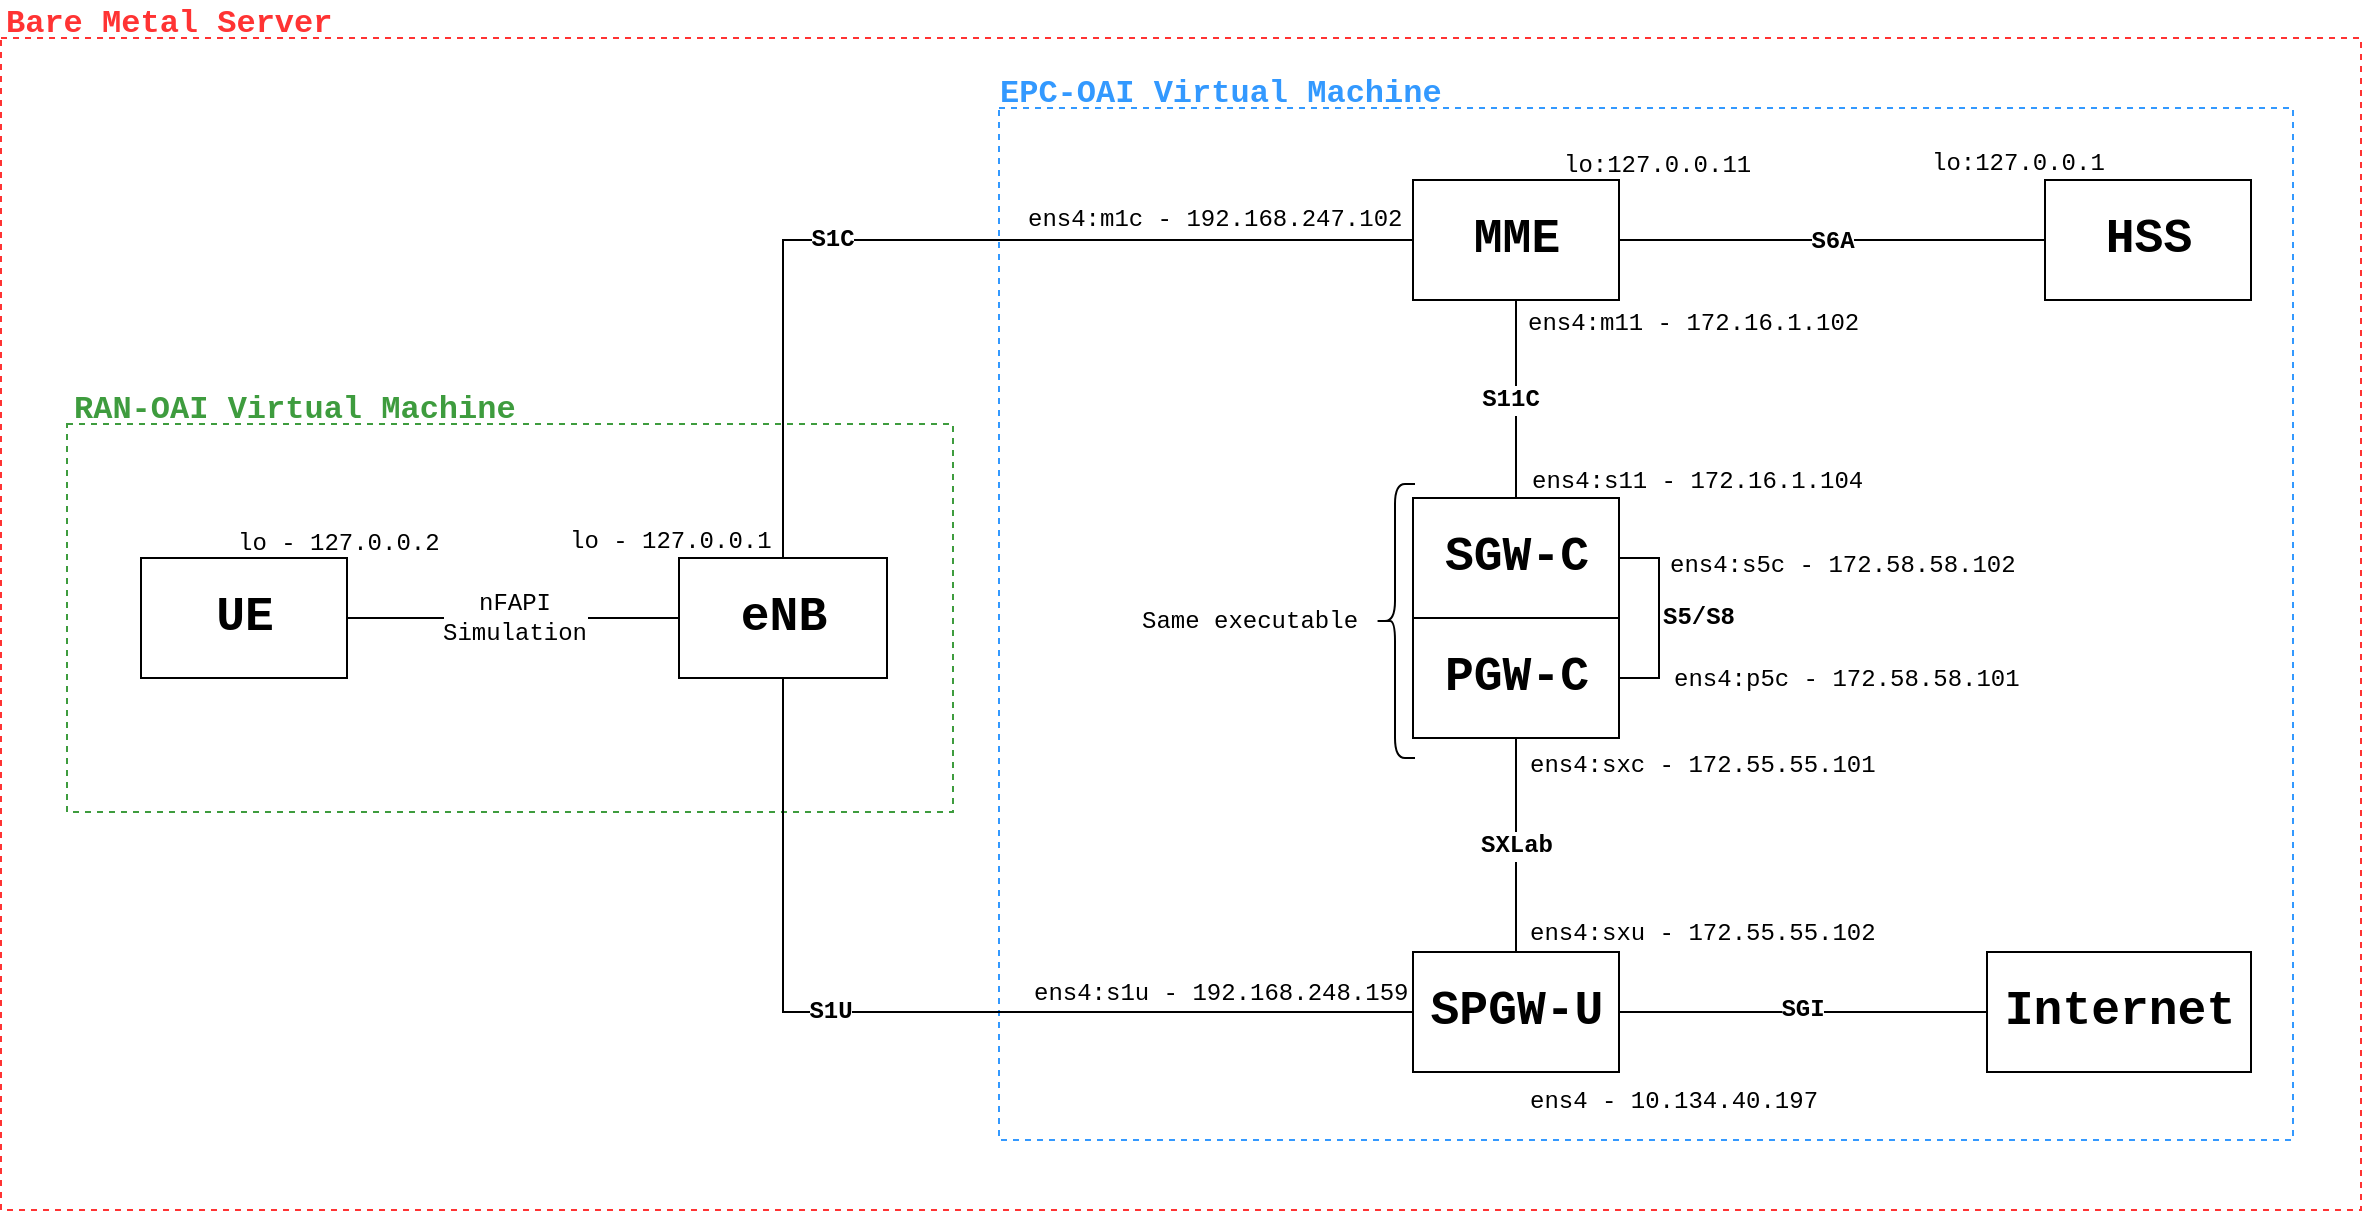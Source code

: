 <mxfile version="11.1.4" type="device"><diagram id="qCd5ODhOwnlZ6c5L1NkQ" name="Page-1"><mxGraphModel dx="1447" dy="860" grid="1" gridSize="1" guides="1" tooltips="1" connect="1" arrows="1" fold="1" page="1" pageScale="1" pageWidth="1300" pageHeight="700" math="0" shadow="0"><root><mxCell id="0"/><mxCell id="1" parent="0"/><mxCell id="SDiGA9eDwOWrhzRXRL7c-49" value="" style="rounded=0;whiteSpace=wrap;html=1;fontFamily=Courier New;dashed=1;fillColor=#ffffff;gradientColor=none;strokeColor=#FF3333;" vertex="1" parent="1"><mxGeometry x="53.5" y="63" width="1180" height="586" as="geometry"/></mxCell><mxCell id="SDiGA9eDwOWrhzRXRL7c-47" value="" style="rounded=0;whiteSpace=wrap;html=1;fontFamily=Courier New;dashed=1;strokeColor=#3E9C3E;" vertex="1" parent="1"><mxGeometry x="86.5" y="256" width="443" height="194" as="geometry"/></mxCell><mxCell id="SDiGA9eDwOWrhzRXRL7c-45" value="" style="rounded=0;whiteSpace=wrap;html=1;fontFamily=Courier New;dashed=1;strokeColor=#3399FF;" vertex="1" parent="1"><mxGeometry x="552.5" y="98" width="647" height="516" as="geometry"/></mxCell><mxCell id="SDiGA9eDwOWrhzRXRL7c-10" style="edgeStyle=orthogonalEdgeStyle;rounded=0;orthogonalLoop=1;jettySize=auto;html=1;exitX=0.5;exitY=1;exitDx=0;exitDy=0;entryX=0.5;entryY=0;entryDx=0;entryDy=0;endArrow=none;endFill=0;fontFamily=Courier New;" edge="1" parent="1" source="SDiGA9eDwOWrhzRXRL7c-1" target="SDiGA9eDwOWrhzRXRL7c-2"><mxGeometry relative="1" as="geometry"/></mxCell><mxCell id="SDiGA9eDwOWrhzRXRL7c-14" value="S11C" style="text;html=1;resizable=0;points=[];align=center;verticalAlign=middle;labelBackgroundColor=#ffffff;fontStyle=1;fontFamily=Courier New;" vertex="1" connectable="0" parent="SDiGA9eDwOWrhzRXRL7c-10"><mxGeometry x="0.232" y="-1" relative="1" as="geometry"><mxPoint x="-2" y="-11.5" as="offset"/></mxGeometry></mxCell><mxCell id="SDiGA9eDwOWrhzRXRL7c-31" style="edgeStyle=orthogonalEdgeStyle;rounded=0;orthogonalLoop=1;jettySize=auto;html=1;exitX=0;exitY=0.5;exitDx=0;exitDy=0;entryX=0.5;entryY=0;entryDx=0;entryDy=0;endArrow=none;endFill=0;fontFamily=Courier New;" edge="1" parent="1" source="SDiGA9eDwOWrhzRXRL7c-1" target="SDiGA9eDwOWrhzRXRL7c-30"><mxGeometry relative="1" as="geometry"/></mxCell><mxCell id="SDiGA9eDwOWrhzRXRL7c-36" value="S1C" style="text;html=1;resizable=0;points=[];align=center;verticalAlign=middle;labelBackgroundColor=#ffffff;fontStyle=1;fontFamily=Courier New;" vertex="1" connectable="0" parent="SDiGA9eDwOWrhzRXRL7c-31"><mxGeometry x="0.19" y="26" relative="1" as="geometry"><mxPoint x="-9" y="-26.5" as="offset"/></mxGeometry></mxCell><mxCell id="SDiGA9eDwOWrhzRXRL7c-1" value="&lt;h1&gt;&lt;font&gt;MME&lt;/font&gt;&lt;/h1&gt;" style="rounded=0;whiteSpace=wrap;html=1;fontFamily=Courier New;" vertex="1" parent="1"><mxGeometry x="759.5" y="134" width="103" height="60" as="geometry"/></mxCell><mxCell id="SDiGA9eDwOWrhzRXRL7c-12" style="edgeStyle=orthogonalEdgeStyle;rounded=0;orthogonalLoop=1;jettySize=auto;html=1;exitX=1;exitY=0.5;exitDx=0;exitDy=0;entryX=1;entryY=0.5;entryDx=0;entryDy=0;endArrow=none;endFill=0;fontFamily=Courier New;" edge="1" parent="1" source="SDiGA9eDwOWrhzRXRL7c-2" target="SDiGA9eDwOWrhzRXRL7c-3"><mxGeometry relative="1" as="geometry"/></mxCell><mxCell id="SDiGA9eDwOWrhzRXRL7c-13" value="S5/S8" style="text;html=1;resizable=0;points=[];align=center;verticalAlign=middle;labelBackgroundColor=#ffffff;fontStyle=1;fontFamily=Courier New;" vertex="1" connectable="0" parent="SDiGA9eDwOWrhzRXRL7c-12"><mxGeometry x="0.36" y="-1" relative="1" as="geometry"><mxPoint x="20" y="-18" as="offset"/></mxGeometry></mxCell><mxCell id="SDiGA9eDwOWrhzRXRL7c-2" value="&lt;h1&gt;&lt;font&gt;SGW-C&lt;/font&gt;&lt;/h1&gt;" style="rounded=0;whiteSpace=wrap;html=1;fontFamily=Courier New;" vertex="1" parent="1"><mxGeometry x="759.5" y="293" width="103" height="60" as="geometry"/></mxCell><mxCell id="SDiGA9eDwOWrhzRXRL7c-11" style="edgeStyle=orthogonalEdgeStyle;rounded=0;orthogonalLoop=1;jettySize=auto;html=1;exitX=0.5;exitY=1;exitDx=0;exitDy=0;entryX=0.5;entryY=0;entryDx=0;entryDy=0;endArrow=none;endFill=0;fontFamily=Courier New;" edge="1" parent="1" source="SDiGA9eDwOWrhzRXRL7c-3" target="SDiGA9eDwOWrhzRXRL7c-4"><mxGeometry relative="1" as="geometry"/></mxCell><mxCell id="SDiGA9eDwOWrhzRXRL7c-21" value="SXLab" style="text;html=1;resizable=0;points=[];align=center;verticalAlign=middle;labelBackgroundColor=#ffffff;fontStyle=1;fontFamily=Courier New;" vertex="1" connectable="0" parent="SDiGA9eDwOWrhzRXRL7c-11"><mxGeometry x="0.178" y="-1" relative="1" as="geometry"><mxPoint x="1" y="-9.5" as="offset"/></mxGeometry></mxCell><mxCell id="SDiGA9eDwOWrhzRXRL7c-3" value="&lt;h1&gt;&lt;font&gt;PGW-C&lt;/font&gt;&lt;/h1&gt;" style="rounded=0;whiteSpace=wrap;html=1;fontFamily=Courier New;" vertex="1" parent="1"><mxGeometry x="759.5" y="353" width="103" height="60" as="geometry"/></mxCell><mxCell id="SDiGA9eDwOWrhzRXRL7c-27" style="edgeStyle=orthogonalEdgeStyle;rounded=0;orthogonalLoop=1;jettySize=auto;html=1;exitX=1;exitY=0.5;exitDx=0;exitDy=0;entryX=0;entryY=0.5;entryDx=0;entryDy=0;endArrow=none;endFill=0;fontFamily=Courier New;" edge="1" parent="1" source="SDiGA9eDwOWrhzRXRL7c-4" target="SDiGA9eDwOWrhzRXRL7c-26"><mxGeometry relative="1" as="geometry"/></mxCell><mxCell id="SDiGA9eDwOWrhzRXRL7c-28" value="SGI" style="text;html=1;resizable=0;points=[];align=center;verticalAlign=middle;labelBackgroundColor=#ffffff;fontStyle=1;fontFamily=Courier New;" vertex="1" connectable="0" parent="SDiGA9eDwOWrhzRXRL7c-27"><mxGeometry x="0.19" y="-1" relative="1" as="geometry"><mxPoint x="-18.5" y="-2" as="offset"/></mxGeometry></mxCell><mxCell id="SDiGA9eDwOWrhzRXRL7c-4" value="&lt;h1&gt;&lt;font&gt;SPGW-U&lt;/font&gt;&lt;/h1&gt;" style="rounded=0;whiteSpace=wrap;html=1;fontFamily=Courier New;" vertex="1" parent="1"><mxGeometry x="759.5" y="520" width="103" height="60" as="geometry"/></mxCell><mxCell id="SDiGA9eDwOWrhzRXRL7c-6" style="edgeStyle=orthogonalEdgeStyle;rounded=0;orthogonalLoop=1;jettySize=auto;html=1;exitX=0;exitY=0.5;exitDx=0;exitDy=0;entryX=1;entryY=0.5;entryDx=0;entryDy=0;endArrow=none;endFill=0;fontFamily=Courier New;" edge="1" parent="1" source="SDiGA9eDwOWrhzRXRL7c-5" target="SDiGA9eDwOWrhzRXRL7c-1"><mxGeometry relative="1" as="geometry"/></mxCell><mxCell id="SDiGA9eDwOWrhzRXRL7c-7" value="S6A" style="text;html=1;resizable=0;points=[];align=center;verticalAlign=middle;labelBackgroundColor=#ffffff;fontStyle=1;fontFamily=Courier New;" vertex="1" connectable="0" parent="SDiGA9eDwOWrhzRXRL7c-6"><mxGeometry x="-0.268" y="3" relative="1" as="geometry"><mxPoint x="-28.5" y="-2" as="offset"/></mxGeometry></mxCell><mxCell id="SDiGA9eDwOWrhzRXRL7c-5" value="&lt;h1&gt;&lt;font&gt;HSS&lt;/font&gt;&lt;/h1&gt;" style="rounded=0;whiteSpace=wrap;html=1;fontFamily=Courier New;" vertex="1" parent="1"><mxGeometry x="1075.5" y="134" width="103" height="60" as="geometry"/></mxCell><mxCell id="SDiGA9eDwOWrhzRXRL7c-15" value="lo:127.0.0.11" style="text;html=1;resizable=0;points=[];autosize=1;align=left;verticalAlign=top;spacingTop=-4;fontFamily=Courier New;" vertex="1" parent="1"><mxGeometry x="832.5" y="117" width="80" height="15" as="geometry"/></mxCell><mxCell id="SDiGA9eDwOWrhzRXRL7c-16" value="ens4:s11 - 172.16.1.104" style="text;html=1;resizable=0;points=[];autosize=1;align=left;verticalAlign=top;spacingTop=-4;fontFamily=Courier New;" vertex="1" parent="1"><mxGeometry x="816.5" y="275" width="140" height="15" as="geometry"/></mxCell><mxCell id="SDiGA9eDwOWrhzRXRL7c-17" value="lo:127.0.0.1" style="text;html=1;resizable=0;points=[];autosize=1;align=left;verticalAlign=top;spacingTop=-4;imageAlign=right;fontFamily=Courier New;" vertex="1" parent="1"><mxGeometry x="1016.5" y="116" width="74" height="15" as="geometry"/></mxCell><mxCell id="SDiGA9eDwOWrhzRXRL7c-18" value="ens4:m11 - 172.16.1.102" style="text;html=1;resizable=0;points=[];autosize=1;align=left;verticalAlign=top;spacingTop=-4;fontFamily=Courier New;" vertex="1" parent="1"><mxGeometry x="814.5" y="196" width="144" height="15" as="geometry"/></mxCell><mxCell id="SDiGA9eDwOWrhzRXRL7c-19" value="ens4:s5c - 172.58.58.102" style="text;html=1;resizable=0;points=[];autosize=1;align=left;verticalAlign=top;spacingTop=-4;fontFamily=Courier New;" vertex="1" parent="1"><mxGeometry x="885.5" y="317" width="146" height="15" as="geometry"/></mxCell><mxCell id="SDiGA9eDwOWrhzRXRL7c-20" value="ens4:p5c - 172.58.58.101" style="text;html=1;resizable=0;points=[];autosize=1;align=left;verticalAlign=top;spacingTop=-4;fontFamily=Courier New;" vertex="1" parent="1"><mxGeometry x="887.5" y="374" width="147" height="15" as="geometry"/></mxCell><mxCell id="SDiGA9eDwOWrhzRXRL7c-22" value="ens4:sxc -&amp;nbsp;172.55.55.101&amp;nbsp;" style="text;html=1;resizable=0;points=[];autosize=1;align=left;verticalAlign=top;spacingTop=-4;fontFamily=Courier New;" vertex="1" parent="1"><mxGeometry x="815.5" y="417" width="149" height="15" as="geometry"/></mxCell><mxCell id="SDiGA9eDwOWrhzRXRL7c-23" value="ens4:sxu -&amp;nbsp;172.55.55.102&amp;nbsp;" style="text;html=1;resizable=0;points=[];autosize=1;align=left;verticalAlign=top;spacingTop=-4;fontFamily=Courier New;" vertex="1" parent="1"><mxGeometry x="815.5" y="501" width="150" height="15" as="geometry"/></mxCell><mxCell id="SDiGA9eDwOWrhzRXRL7c-24" value="" style="shape=curlyBracket;whiteSpace=wrap;html=1;rounded=1;fontFamily=Courier New;" vertex="1" parent="1"><mxGeometry x="740.5" y="286" width="20" height="137" as="geometry"/></mxCell><mxCell id="SDiGA9eDwOWrhzRXRL7c-25" value="Same executable" style="text;html=1;resizable=0;points=[];autosize=1;align=left;verticalAlign=top;spacingTop=-4;fontFamily=Courier New;" vertex="1" parent="1"><mxGeometry x="621.5" y="345" width="104" height="15" as="geometry"/></mxCell><mxCell id="SDiGA9eDwOWrhzRXRL7c-26" value="&lt;h1&gt;&lt;font&gt;Internet&lt;/font&gt;&lt;/h1&gt;" style="rounded=0;whiteSpace=wrap;html=1;fontFamily=Courier New;" vertex="1" parent="1"><mxGeometry x="1046.5" y="520" width="132" height="60" as="geometry"/></mxCell><mxCell id="SDiGA9eDwOWrhzRXRL7c-29" value="ens4 -&amp;nbsp;10.134.40.197" style="text;html=1;resizable=0;points=[];autosize=1;align=left;verticalAlign=top;spacingTop=-4;fontFamily=Courier New;" vertex="1" parent="1"><mxGeometry x="815.5" y="585" width="124" height="15" as="geometry"/></mxCell><mxCell id="SDiGA9eDwOWrhzRXRL7c-32" style="edgeStyle=orthogonalEdgeStyle;rounded=0;orthogonalLoop=1;jettySize=auto;html=1;exitX=0.5;exitY=1;exitDx=0;exitDy=0;entryX=0;entryY=0.5;entryDx=0;entryDy=0;endArrow=none;endFill=0;fontFamily=Courier New;" edge="1" parent="1" source="SDiGA9eDwOWrhzRXRL7c-30" target="SDiGA9eDwOWrhzRXRL7c-4"><mxGeometry relative="1" as="geometry"/></mxCell><mxCell id="SDiGA9eDwOWrhzRXRL7c-34" value="S1U" style="text;html=1;resizable=0;points=[];align=center;verticalAlign=middle;labelBackgroundColor=#ffffff;fontStyle=1;fontFamily=Courier New;" vertex="1" connectable="0" parent="SDiGA9eDwOWrhzRXRL7c-32"><mxGeometry x="-0.176" y="36" relative="1" as="geometry"><mxPoint x="-8" y="35.5" as="offset"/></mxGeometry></mxCell><mxCell id="SDiGA9eDwOWrhzRXRL7c-30" value="&lt;h1&gt;&lt;font&gt;eNB&lt;/font&gt;&lt;/h1&gt;" style="rounded=0;whiteSpace=wrap;html=1;fontFamily=Courier New;" vertex="1" parent="1"><mxGeometry x="392.5" y="323" width="104" height="60" as="geometry"/></mxCell><mxCell id="SDiGA9eDwOWrhzRXRL7c-33" value="ens4:m1c - 192.168.247.102" style="text;html=1;resizable=0;points=[];autosize=1;align=left;verticalAlign=top;spacingTop=-4;fontFamily=Courier New;" vertex="1" parent="1"><mxGeometry x="564.5" y="144" width="164" height="15" as="geometry"/></mxCell><mxCell id="SDiGA9eDwOWrhzRXRL7c-35" value="ens4:s1u -&amp;nbsp;192.168.248.159" style="text;html=1;resizable=0;points=[];autosize=1;align=left;verticalAlign=top;spacingTop=-4;fontFamily=Courier New;" vertex="1" parent="1"><mxGeometry x="567.5" y="531" width="160" height="15" as="geometry"/></mxCell><mxCell id="SDiGA9eDwOWrhzRXRL7c-39" style="edgeStyle=orthogonalEdgeStyle;rounded=0;orthogonalLoop=1;jettySize=auto;html=1;exitX=1;exitY=0.5;exitDx=0;exitDy=0;entryX=0;entryY=0.5;entryDx=0;entryDy=0;endArrow=none;endFill=0;fontFamily=Courier New;" edge="1" parent="1" source="SDiGA9eDwOWrhzRXRL7c-37" target="SDiGA9eDwOWrhzRXRL7c-30"><mxGeometry relative="1" as="geometry"/></mxCell><mxCell id="SDiGA9eDwOWrhzRXRL7c-42" value="nFAPI&lt;br&gt;Simulation" style="text;html=1;resizable=0;points=[];align=center;verticalAlign=middle;labelBackgroundColor=#ffffff;fontFamily=Courier New;" vertex="1" connectable="0" parent="SDiGA9eDwOWrhzRXRL7c-39"><mxGeometry x="0.169" y="1" relative="1" as="geometry"><mxPoint x="-14" y="1" as="offset"/></mxGeometry></mxCell><mxCell id="SDiGA9eDwOWrhzRXRL7c-37" value="&lt;h1&gt;&lt;font&gt;UE&lt;/font&gt;&lt;/h1&gt;" style="rounded=0;whiteSpace=wrap;html=1;fontFamily=Courier New;" vertex="1" parent="1"><mxGeometry x="123.5" y="323" width="103" height="60" as="geometry"/></mxCell><mxCell id="SDiGA9eDwOWrhzRXRL7c-40" value="lo - 127.0.0.2" style="text;html=1;resizable=0;points=[];autosize=1;align=left;verticalAlign=top;spacingTop=-4;fontFamily=Courier New;" vertex="1" parent="1"><mxGeometry x="169.5" y="306" width="81" height="15" as="geometry"/></mxCell><mxCell id="SDiGA9eDwOWrhzRXRL7c-41" value="lo - 127.0.0.1" style="text;html=1;resizable=0;points=[];autosize=1;align=left;verticalAlign=top;spacingTop=-4;fontFamily=Courier New;" vertex="1" parent="1"><mxGeometry x="335.5" y="305" width="81" height="15" as="geometry"/></mxCell><mxCell id="SDiGA9eDwOWrhzRXRL7c-46" value="EPC-OAI Virtual Machine" style="text;html=1;resizable=0;points=[];autosize=1;align=left;verticalAlign=top;spacingTop=-4;fontFamily=Courier New;fontStyle=1;fontColor=#3399FF;fontSize=16;" vertex="1" parent="1"><mxGeometry x="550.5" y="79" width="177" height="15" as="geometry"/></mxCell><mxCell id="SDiGA9eDwOWrhzRXRL7c-48" value="RAN-OAI Virtual Machine" style="text;html=1;resizable=0;points=[];autosize=1;align=left;verticalAlign=top;spacingTop=-4;fontFamily=Courier New;fontStyle=1;fontColor=#3E9C3E;fontSize=16;" vertex="1" parent="1"><mxGeometry x="87.5" y="237" width="177" height="15" as="geometry"/></mxCell><mxCell id="SDiGA9eDwOWrhzRXRL7c-50" value="Bare Metal Server" style="text;html=1;resizable=0;points=[];autosize=1;align=left;verticalAlign=top;spacingTop=-4;fontFamily=Courier New;fontStyle=1;fontColor=#FF3333;fontSize=16;" vertex="1" parent="1"><mxGeometry x="53.5" y="44" width="174" height="20" as="geometry"/></mxCell></root></mxGraphModel></diagram></mxfile>